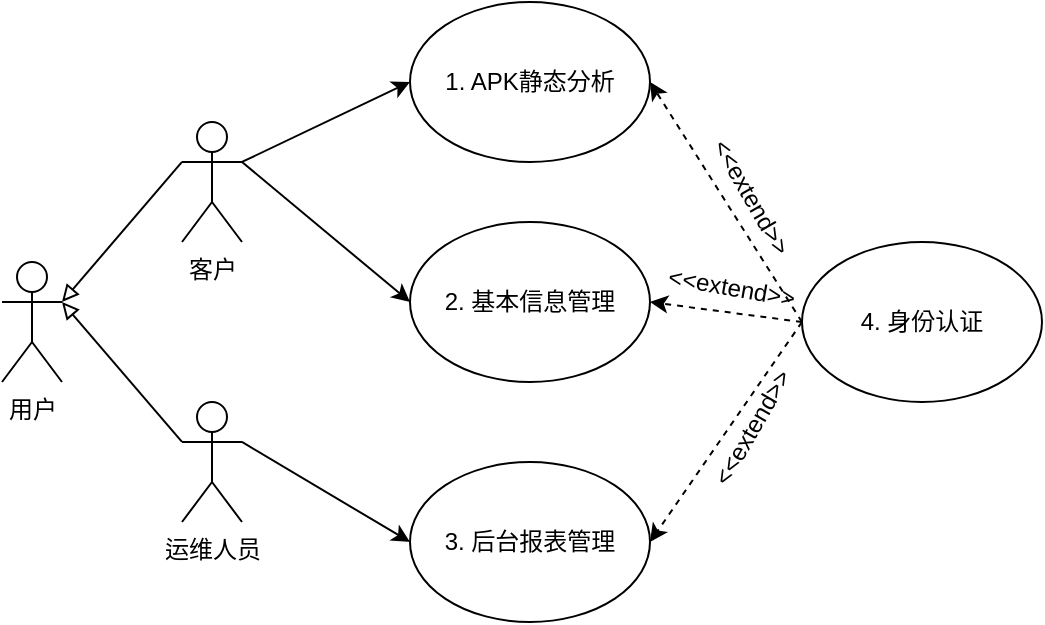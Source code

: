 <mxfile version="22.1.0" type="github">
  <diagram name="第 1 页" id="fX7eo4I7FUO_w7fjt9YY">
    <mxGraphModel dx="1050" dy="635" grid="1" gridSize="10" guides="1" tooltips="1" connect="1" arrows="1" fold="1" page="1" pageScale="1" pageWidth="827" pageHeight="1169" math="0" shadow="0">
      <root>
        <mxCell id="0" />
        <mxCell id="1" parent="0" />
        <mxCell id="NiZo0l6nzHmo3PtQeFX--1" value="用户" style="shape=umlActor;verticalLabelPosition=bottom;verticalAlign=top;html=1;outlineConnect=0;" vertex="1" parent="1">
          <mxGeometry x="150" y="220" width="30" height="60" as="geometry" />
        </mxCell>
        <mxCell id="NiZo0l6nzHmo3PtQeFX--10" style="rounded=0;orthogonalLoop=1;jettySize=auto;html=1;exitX=1;exitY=0.333;exitDx=0;exitDy=0;exitPerimeter=0;entryX=0;entryY=0.5;entryDx=0;entryDy=0;" edge="1" parent="1" source="NiZo0l6nzHmo3PtQeFX--2" target="NiZo0l6nzHmo3PtQeFX--6">
          <mxGeometry relative="1" as="geometry" />
        </mxCell>
        <mxCell id="NiZo0l6nzHmo3PtQeFX--11" style="rounded=0;orthogonalLoop=1;jettySize=auto;html=1;exitX=1;exitY=0.333;exitDx=0;exitDy=0;exitPerimeter=0;entryX=0;entryY=0.5;entryDx=0;entryDy=0;" edge="1" parent="1" source="NiZo0l6nzHmo3PtQeFX--2" target="NiZo0l6nzHmo3PtQeFX--7">
          <mxGeometry relative="1" as="geometry" />
        </mxCell>
        <mxCell id="NiZo0l6nzHmo3PtQeFX--2" value="客户" style="shape=umlActor;verticalLabelPosition=bottom;verticalAlign=top;html=1;outlineConnect=0;" vertex="1" parent="1">
          <mxGeometry x="240" y="150" width="30" height="60" as="geometry" />
        </mxCell>
        <mxCell id="NiZo0l6nzHmo3PtQeFX--5" style="rounded=0;orthogonalLoop=1;jettySize=auto;html=1;exitX=0;exitY=0.333;exitDx=0;exitDy=0;exitPerimeter=0;endArrow=block;endFill=0;" edge="1" parent="1" source="NiZo0l6nzHmo3PtQeFX--3">
          <mxGeometry relative="1" as="geometry">
            <mxPoint x="180" y="240" as="targetPoint" />
          </mxGeometry>
        </mxCell>
        <mxCell id="NiZo0l6nzHmo3PtQeFX--12" style="rounded=0;orthogonalLoop=1;jettySize=auto;html=1;exitX=1;exitY=0.333;exitDx=0;exitDy=0;exitPerimeter=0;entryX=0;entryY=0.5;entryDx=0;entryDy=0;" edge="1" parent="1" source="NiZo0l6nzHmo3PtQeFX--3" target="NiZo0l6nzHmo3PtQeFX--9">
          <mxGeometry relative="1" as="geometry" />
        </mxCell>
        <mxCell id="NiZo0l6nzHmo3PtQeFX--3" value="运维人员" style="shape=umlActor;verticalLabelPosition=bottom;verticalAlign=top;html=1;outlineConnect=0;" vertex="1" parent="1">
          <mxGeometry x="240" y="290" width="30" height="60" as="geometry" />
        </mxCell>
        <mxCell id="NiZo0l6nzHmo3PtQeFX--4" style="rounded=0;orthogonalLoop=1;jettySize=auto;html=1;exitX=0;exitY=0.333;exitDx=0;exitDy=0;exitPerimeter=0;entryX=1;entryY=0.333;entryDx=0;entryDy=0;entryPerimeter=0;endArrow=block;endFill=0;" edge="1" parent="1" source="NiZo0l6nzHmo3PtQeFX--2" target="NiZo0l6nzHmo3PtQeFX--1">
          <mxGeometry relative="1" as="geometry" />
        </mxCell>
        <mxCell id="NiZo0l6nzHmo3PtQeFX--6" value="1. APK静态分析" style="ellipse;whiteSpace=wrap;html=1;" vertex="1" parent="1">
          <mxGeometry x="354" y="90" width="120" height="80" as="geometry" />
        </mxCell>
        <mxCell id="NiZo0l6nzHmo3PtQeFX--7" value="2. 基本信息管理" style="ellipse;whiteSpace=wrap;html=1;" vertex="1" parent="1">
          <mxGeometry x="354" y="200" width="120" height="80" as="geometry" />
        </mxCell>
        <mxCell id="NiZo0l6nzHmo3PtQeFX--13" style="rounded=0;orthogonalLoop=1;jettySize=auto;html=1;exitX=0;exitY=0.5;exitDx=0;exitDy=0;entryX=1;entryY=0.5;entryDx=0;entryDy=0;dashed=1;" edge="1" parent="1" source="NiZo0l6nzHmo3PtQeFX--8" target="NiZo0l6nzHmo3PtQeFX--6">
          <mxGeometry relative="1" as="geometry" />
        </mxCell>
        <mxCell id="NiZo0l6nzHmo3PtQeFX--14" style="rounded=0;orthogonalLoop=1;jettySize=auto;html=1;exitX=0;exitY=0.5;exitDx=0;exitDy=0;entryX=1;entryY=0.5;entryDx=0;entryDy=0;dashed=1;" edge="1" parent="1" source="NiZo0l6nzHmo3PtQeFX--8" target="NiZo0l6nzHmo3PtQeFX--7">
          <mxGeometry relative="1" as="geometry" />
        </mxCell>
        <mxCell id="NiZo0l6nzHmo3PtQeFX--15" style="rounded=0;orthogonalLoop=1;jettySize=auto;html=1;exitX=0;exitY=0.5;exitDx=0;exitDy=0;entryX=1;entryY=0.5;entryDx=0;entryDy=0;dashed=1;" edge="1" parent="1" source="NiZo0l6nzHmo3PtQeFX--8" target="NiZo0l6nzHmo3PtQeFX--9">
          <mxGeometry relative="1" as="geometry" />
        </mxCell>
        <mxCell id="NiZo0l6nzHmo3PtQeFX--8" value="4. 身份认证" style="ellipse;whiteSpace=wrap;html=1;" vertex="1" parent="1">
          <mxGeometry x="550" y="210" width="120" height="80" as="geometry" />
        </mxCell>
        <mxCell id="NiZo0l6nzHmo3PtQeFX--9" value="3. 后台报表管理" style="ellipse;whiteSpace=wrap;html=1;" vertex="1" parent="1">
          <mxGeometry x="354" y="320" width="120" height="80" as="geometry" />
        </mxCell>
        <mxCell id="NiZo0l6nzHmo3PtQeFX--16" value="&amp;lt;&amp;lt;extend&amp;gt;&amp;gt;" style="text;html=1;strokeColor=none;fillColor=none;align=center;verticalAlign=middle;whiteSpace=wrap;rounded=0;rotation=60;" vertex="1" parent="1">
          <mxGeometry x="490" y="175" width="70" height="25" as="geometry" />
        </mxCell>
        <mxCell id="NiZo0l6nzHmo3PtQeFX--17" value="&amp;lt;&amp;lt;extend&amp;gt;&amp;gt;" style="text;html=1;strokeColor=none;fillColor=none;align=center;verticalAlign=middle;whiteSpace=wrap;rounded=0;rotation=10;" vertex="1" parent="1">
          <mxGeometry x="480" y="220" width="70" height="25" as="geometry" />
        </mxCell>
        <mxCell id="NiZo0l6nzHmo3PtQeFX--19" value="&amp;lt;&amp;lt;extend&amp;gt;&amp;gt;" style="text;html=1;strokeColor=none;fillColor=none;align=center;verticalAlign=middle;whiteSpace=wrap;rounded=0;rotation=-60;" vertex="1" parent="1">
          <mxGeometry x="490" y="290" width="70" height="25" as="geometry" />
        </mxCell>
      </root>
    </mxGraphModel>
  </diagram>
</mxfile>
